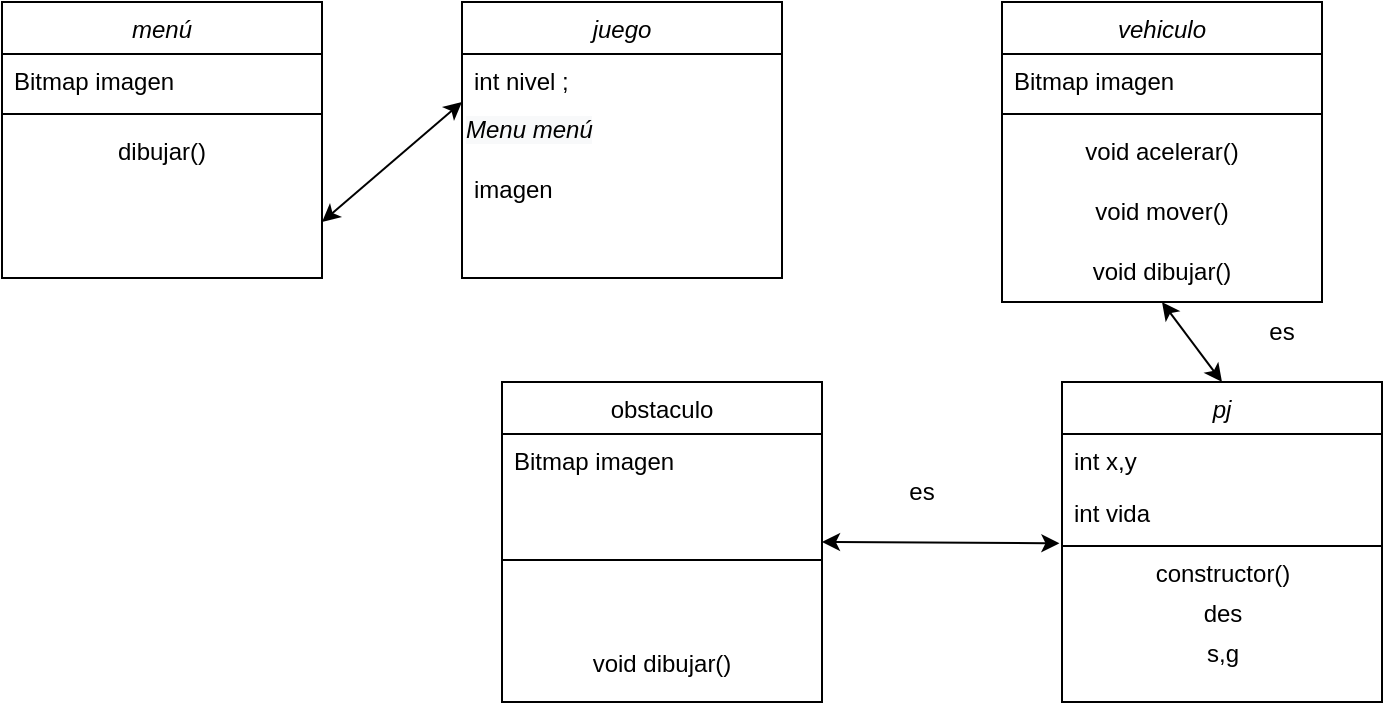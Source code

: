 <mxfile version="18.1.2" type="device"><diagram id="C5RBs43oDa-KdzZeNtuy" name="Page-1"><mxGraphModel dx="782" dy="468" grid="1" gridSize="10" guides="1" tooltips="1" connect="1" arrows="1" fold="1" page="1" pageScale="1" pageWidth="827" pageHeight="1169" math="0" shadow="0"><root><mxCell id="WIyWlLk6GJQsqaUBKTNV-0"/><mxCell id="WIyWlLk6GJQsqaUBKTNV-1" parent="WIyWlLk6GJQsqaUBKTNV-0"/><mxCell id="zkfFHV4jXpPFQw0GAbJ--6" value="obstaculo" style="swimlane;fontStyle=0;align=center;verticalAlign=top;childLayout=stackLayout;horizontal=1;startSize=26;horizontalStack=0;resizeParent=1;resizeLast=0;collapsible=1;marginBottom=0;rounded=0;shadow=0;strokeWidth=1;" parent="WIyWlLk6GJQsqaUBKTNV-1" vertex="1"><mxGeometry x="280" y="310" width="160" height="160" as="geometry"><mxRectangle x="130" y="380" width="160" height="26" as="alternateBounds"/></mxGeometry></mxCell><mxCell id="o4DWdUd36zy658S_bAE0-59" value="Bitmap imagen" style="text;align=left;verticalAlign=top;spacingLeft=4;spacingRight=4;overflow=hidden;rotatable=0;points=[[0,0.5],[1,0.5]];portConstraint=eastwest;rounded=0;shadow=0;html=0;" parent="zkfFHV4jXpPFQw0GAbJ--6" vertex="1"><mxGeometry y="26" width="160" height="26" as="geometry"/></mxCell><mxCell id="zkfFHV4jXpPFQw0GAbJ--9" value="" style="line;html=1;strokeWidth=1;align=left;verticalAlign=middle;spacingTop=-1;spacingLeft=3;spacingRight=3;rotatable=0;labelPosition=right;points=[];portConstraint=eastwest;" parent="zkfFHV4jXpPFQw0GAbJ--6" vertex="1"><mxGeometry y="52" width="160" height="74" as="geometry"/></mxCell><mxCell id="z8Z_2zMvu7Z-X3xU2xYh-7" value="void dibujar()" style="text;html=1;strokeColor=none;fillColor=none;align=center;verticalAlign=middle;whiteSpace=wrap;rounded=0;" parent="zkfFHV4jXpPFQw0GAbJ--6" vertex="1"><mxGeometry y="126" width="160" height="30" as="geometry"/></mxCell><mxCell id="o4DWdUd36zy658S_bAE0-0" value="juego" style="swimlane;fontStyle=2;align=center;verticalAlign=top;childLayout=stackLayout;horizontal=1;startSize=26;horizontalStack=0;resizeParent=1;resizeLast=0;collapsible=1;marginBottom=0;rounded=0;shadow=0;strokeWidth=1;" parent="WIyWlLk6GJQsqaUBKTNV-1" vertex="1"><mxGeometry x="260" y="120" width="160" height="138" as="geometry"><mxRectangle x="230" y="140" width="160" height="26" as="alternateBounds"/></mxGeometry></mxCell><mxCell id="o4DWdUd36zy658S_bAE0-2" value="int nivel ;" style="text;align=left;verticalAlign=top;spacingLeft=4;spacingRight=4;overflow=hidden;rotatable=0;points=[[0,0.5],[1,0.5]];portConstraint=eastwest;rounded=0;shadow=0;html=0;" parent="o4DWdUd36zy658S_bAE0-0" vertex="1"><mxGeometry y="26" width="160" height="24" as="geometry"/></mxCell><mxCell id="z8Z_2zMvu7Z-X3xU2xYh-1" value="&lt;span style=&quot;color: rgb(0, 0, 0); font-family: Helvetica; font-size: 12px; font-style: italic; font-variant-ligatures: normal; font-variant-caps: normal; font-weight: 400; letter-spacing: normal; orphans: 2; text-align: center; text-indent: 0px; text-transform: none; widows: 2; word-spacing: 0px; -webkit-text-stroke-width: 0px; background-color: rgb(248, 249, 250); text-decoration-thickness: initial; text-decoration-style: initial; text-decoration-color: initial; float: none; display: inline !important;&quot;&gt;Menu menú&lt;/span&gt;" style="text;whiteSpace=wrap;html=1;" parent="o4DWdUd36zy658S_bAE0-0" vertex="1"><mxGeometry y="50" width="160" height="30" as="geometry"/></mxCell><mxCell id="z8Z_2zMvu7Z-X3xU2xYh-9" value="imagen" style="text;align=left;verticalAlign=top;spacingLeft=4;spacingRight=4;overflow=hidden;rotatable=0;points=[[0,0.5],[1,0.5]];portConstraint=eastwest;rounded=0;shadow=0;html=0;" parent="o4DWdUd36zy658S_bAE0-0" vertex="1"><mxGeometry y="80" width="160" height="26" as="geometry"/></mxCell><mxCell id="o4DWdUd36zy658S_bAE0-24" value="vehiculo" style="swimlane;fontStyle=2;align=center;verticalAlign=top;childLayout=stackLayout;horizontal=1;startSize=26;horizontalStack=0;resizeParent=1;resizeLast=0;collapsible=1;marginBottom=0;rounded=0;shadow=0;strokeWidth=1;" parent="WIyWlLk6GJQsqaUBKTNV-1" vertex="1"><mxGeometry x="530" y="120" width="160" height="150" as="geometry"><mxRectangle x="230" y="140" width="160" height="26" as="alternateBounds"/></mxGeometry></mxCell><mxCell id="o4DWdUd36zy658S_bAE0-25" value="Bitmap imagen" style="text;align=left;verticalAlign=top;spacingLeft=4;spacingRight=4;overflow=hidden;rotatable=0;points=[[0,0.5],[1,0.5]];portConstraint=eastwest;" parent="o4DWdUd36zy658S_bAE0-24" vertex="1"><mxGeometry y="26" width="160" height="26" as="geometry"/></mxCell><mxCell id="o4DWdUd36zy658S_bAE0-28" value="" style="line;html=1;strokeWidth=1;align=left;verticalAlign=middle;spacingTop=-1;spacingLeft=3;spacingRight=3;rotatable=0;labelPosition=right;points=[];portConstraint=eastwest;" parent="o4DWdUd36zy658S_bAE0-24" vertex="1"><mxGeometry y="52" width="160" height="8" as="geometry"/></mxCell><mxCell id="z8Z_2zMvu7Z-X3xU2xYh-4" value="void acelerar()" style="text;html=1;strokeColor=none;fillColor=none;align=center;verticalAlign=middle;whiteSpace=wrap;rounded=0;" parent="o4DWdUd36zy658S_bAE0-24" vertex="1"><mxGeometry y="60" width="160" height="30" as="geometry"/></mxCell><mxCell id="z8Z_2zMvu7Z-X3xU2xYh-5" value="void mover()" style="text;html=1;strokeColor=none;fillColor=none;align=center;verticalAlign=middle;whiteSpace=wrap;rounded=0;" parent="o4DWdUd36zy658S_bAE0-24" vertex="1"><mxGeometry y="90" width="160" height="30" as="geometry"/></mxCell><mxCell id="z8Z_2zMvu7Z-X3xU2xYh-6" value="void dibujar()" style="text;html=1;strokeColor=none;fillColor=none;align=center;verticalAlign=middle;whiteSpace=wrap;rounded=0;" parent="o4DWdUd36zy658S_bAE0-24" vertex="1"><mxGeometry y="120" width="160" height="30" as="geometry"/></mxCell><mxCell id="o4DWdUd36zy658S_bAE0-30" value="menú" style="swimlane;fontStyle=2;align=center;verticalAlign=top;childLayout=stackLayout;horizontal=1;startSize=26;horizontalStack=0;resizeParent=1;resizeLast=0;collapsible=1;marginBottom=0;rounded=0;shadow=0;strokeWidth=1;" parent="WIyWlLk6GJQsqaUBKTNV-1" vertex="1"><mxGeometry x="30" y="120" width="160" height="138" as="geometry"><mxRectangle x="230" y="140" width="160" height="26" as="alternateBounds"/></mxGeometry></mxCell><mxCell id="o4DWdUd36zy658S_bAE0-60" value="Bitmap imagen" style="text;align=left;verticalAlign=top;spacingLeft=4;spacingRight=4;overflow=hidden;rotatable=0;points=[[0,0.5],[1,0.5]];portConstraint=eastwest;rounded=0;shadow=0;html=0;" parent="o4DWdUd36zy658S_bAE0-30" vertex="1"><mxGeometry y="26" width="160" height="26" as="geometry"/></mxCell><mxCell id="o4DWdUd36zy658S_bAE0-34" value="" style="line;html=1;strokeWidth=1;align=left;verticalAlign=middle;spacingTop=-1;spacingLeft=3;spacingRight=3;rotatable=0;labelPosition=right;points=[];portConstraint=eastwest;" parent="o4DWdUd36zy658S_bAE0-30" vertex="1"><mxGeometry y="52" width="160" height="8" as="geometry"/></mxCell><mxCell id="z8Z_2zMvu7Z-X3xU2xYh-8" value="dibujar()" style="text;html=1;strokeColor=none;fillColor=none;align=center;verticalAlign=middle;whiteSpace=wrap;rounded=0;" parent="o4DWdUd36zy658S_bAE0-30" vertex="1"><mxGeometry y="60" width="160" height="30" as="geometry"/></mxCell><mxCell id="o4DWdUd36zy658S_bAE0-42" value="pj" style="swimlane;fontStyle=2;align=center;verticalAlign=top;childLayout=stackLayout;horizontal=1;startSize=26;horizontalStack=0;resizeParent=1;resizeLast=0;collapsible=1;marginBottom=0;rounded=0;shadow=0;strokeWidth=1;" parent="WIyWlLk6GJQsqaUBKTNV-1" vertex="1"><mxGeometry x="560" y="310" width="160" height="160" as="geometry"><mxRectangle x="230" y="140" width="160" height="26" as="alternateBounds"/></mxGeometry></mxCell><mxCell id="o4DWdUd36zy658S_bAE0-43" value="int x,y" style="text;align=left;verticalAlign=top;spacingLeft=4;spacingRight=4;overflow=hidden;rotatable=0;points=[[0,0.5],[1,0.5]];portConstraint=eastwest;" parent="o4DWdUd36zy658S_bAE0-42" vertex="1"><mxGeometry y="26" width="160" height="26" as="geometry"/></mxCell><mxCell id="o4DWdUd36zy658S_bAE0-44" value="int vida" style="text;align=left;verticalAlign=top;spacingLeft=4;spacingRight=4;overflow=hidden;rotatable=0;points=[[0,0.5],[1,0.5]];portConstraint=eastwest;rounded=0;shadow=0;html=0;" parent="o4DWdUd36zy658S_bAE0-42" vertex="1"><mxGeometry y="52" width="160" height="26" as="geometry"/></mxCell><mxCell id="o4DWdUd36zy658S_bAE0-46" value="" style="line;html=1;strokeWidth=1;align=left;verticalAlign=middle;spacingTop=-1;spacingLeft=3;spacingRight=3;rotatable=0;labelPosition=right;points=[];portConstraint=eastwest;" parent="o4DWdUd36zy658S_bAE0-42" vertex="1"><mxGeometry y="78" width="160" height="8" as="geometry"/></mxCell><mxCell id="o4DWdUd36zy658S_bAE0-48" value="constructor()" style="text;html=1;align=center;verticalAlign=middle;resizable=0;points=[];autosize=1;strokeColor=none;fillColor=none;" parent="o4DWdUd36zy658S_bAE0-42" vertex="1"><mxGeometry y="86" width="160" height="20" as="geometry"/></mxCell><mxCell id="o4DWdUd36zy658S_bAE0-49" value="des" style="text;html=1;align=center;verticalAlign=middle;resizable=0;points=[];autosize=1;strokeColor=none;fillColor=none;" parent="o4DWdUd36zy658S_bAE0-42" vertex="1"><mxGeometry y="106" width="160" height="20" as="geometry"/></mxCell><mxCell id="o4DWdUd36zy658S_bAE0-58" value="s,g" style="text;html=1;align=center;verticalAlign=middle;resizable=0;points=[];autosize=1;strokeColor=none;fillColor=none;" parent="o4DWdUd36zy658S_bAE0-42" vertex="1"><mxGeometry y="126" width="160" height="20" as="geometry"/></mxCell><mxCell id="o4DWdUd36zy658S_bAE0-52" value="" style="endArrow=classic;startArrow=classic;html=1;rounded=0;entryX=-0.008;entryY=1.103;entryDx=0;entryDy=0;entryPerimeter=0;" parent="WIyWlLk6GJQsqaUBKTNV-1" target="o4DWdUd36zy658S_bAE0-44" edge="1"><mxGeometry width="50" height="50" relative="1" as="geometry"><mxPoint x="440" y="390" as="sourcePoint"/><mxPoint x="490" y="340" as="targetPoint"/></mxGeometry></mxCell><mxCell id="o4DWdUd36zy658S_bAE0-54" value="" style="endArrow=classic;startArrow=classic;html=1;rounded=0;entryX=0.5;entryY=0;entryDx=0;entryDy=0;exitX=0.5;exitY=1;exitDx=0;exitDy=0;" parent="WIyWlLk6GJQsqaUBKTNV-1" source="o4DWdUd36zy658S_bAE0-24" target="o4DWdUd36zy658S_bAE0-42" edge="1"><mxGeometry width="50" height="50" relative="1" as="geometry"><mxPoint x="614" y="216.672" as="sourcePoint"/><mxPoint x="420" y="290" as="targetPoint"/><Array as="points"/></mxGeometry></mxCell><mxCell id="o4DWdUd36zy658S_bAE0-56" value="es" style="text;html=1;strokeColor=none;fillColor=none;align=center;verticalAlign=middle;whiteSpace=wrap;rounded=0;" parent="WIyWlLk6GJQsqaUBKTNV-1" vertex="1"><mxGeometry x="460" y="350" width="60" height="30" as="geometry"/></mxCell><mxCell id="o4DWdUd36zy658S_bAE0-57" value="es" style="text;html=1;strokeColor=none;fillColor=none;align=center;verticalAlign=middle;whiteSpace=wrap;rounded=0;" parent="WIyWlLk6GJQsqaUBKTNV-1" vertex="1"><mxGeometry x="640" y="270" width="60" height="30" as="geometry"/></mxCell><mxCell id="z8Z_2zMvu7Z-X3xU2xYh-2" value="" style="endArrow=classic;startArrow=classic;html=1;rounded=0;entryX=0;entryY=0;entryDx=0;entryDy=0;" parent="WIyWlLk6GJQsqaUBKTNV-1" target="z8Z_2zMvu7Z-X3xU2xYh-1" edge="1"><mxGeometry width="50" height="50" relative="1" as="geometry"><mxPoint x="190" y="230" as="sourcePoint"/><mxPoint x="240" y="180" as="targetPoint"/></mxGeometry></mxCell></root></mxGraphModel></diagram></mxfile>